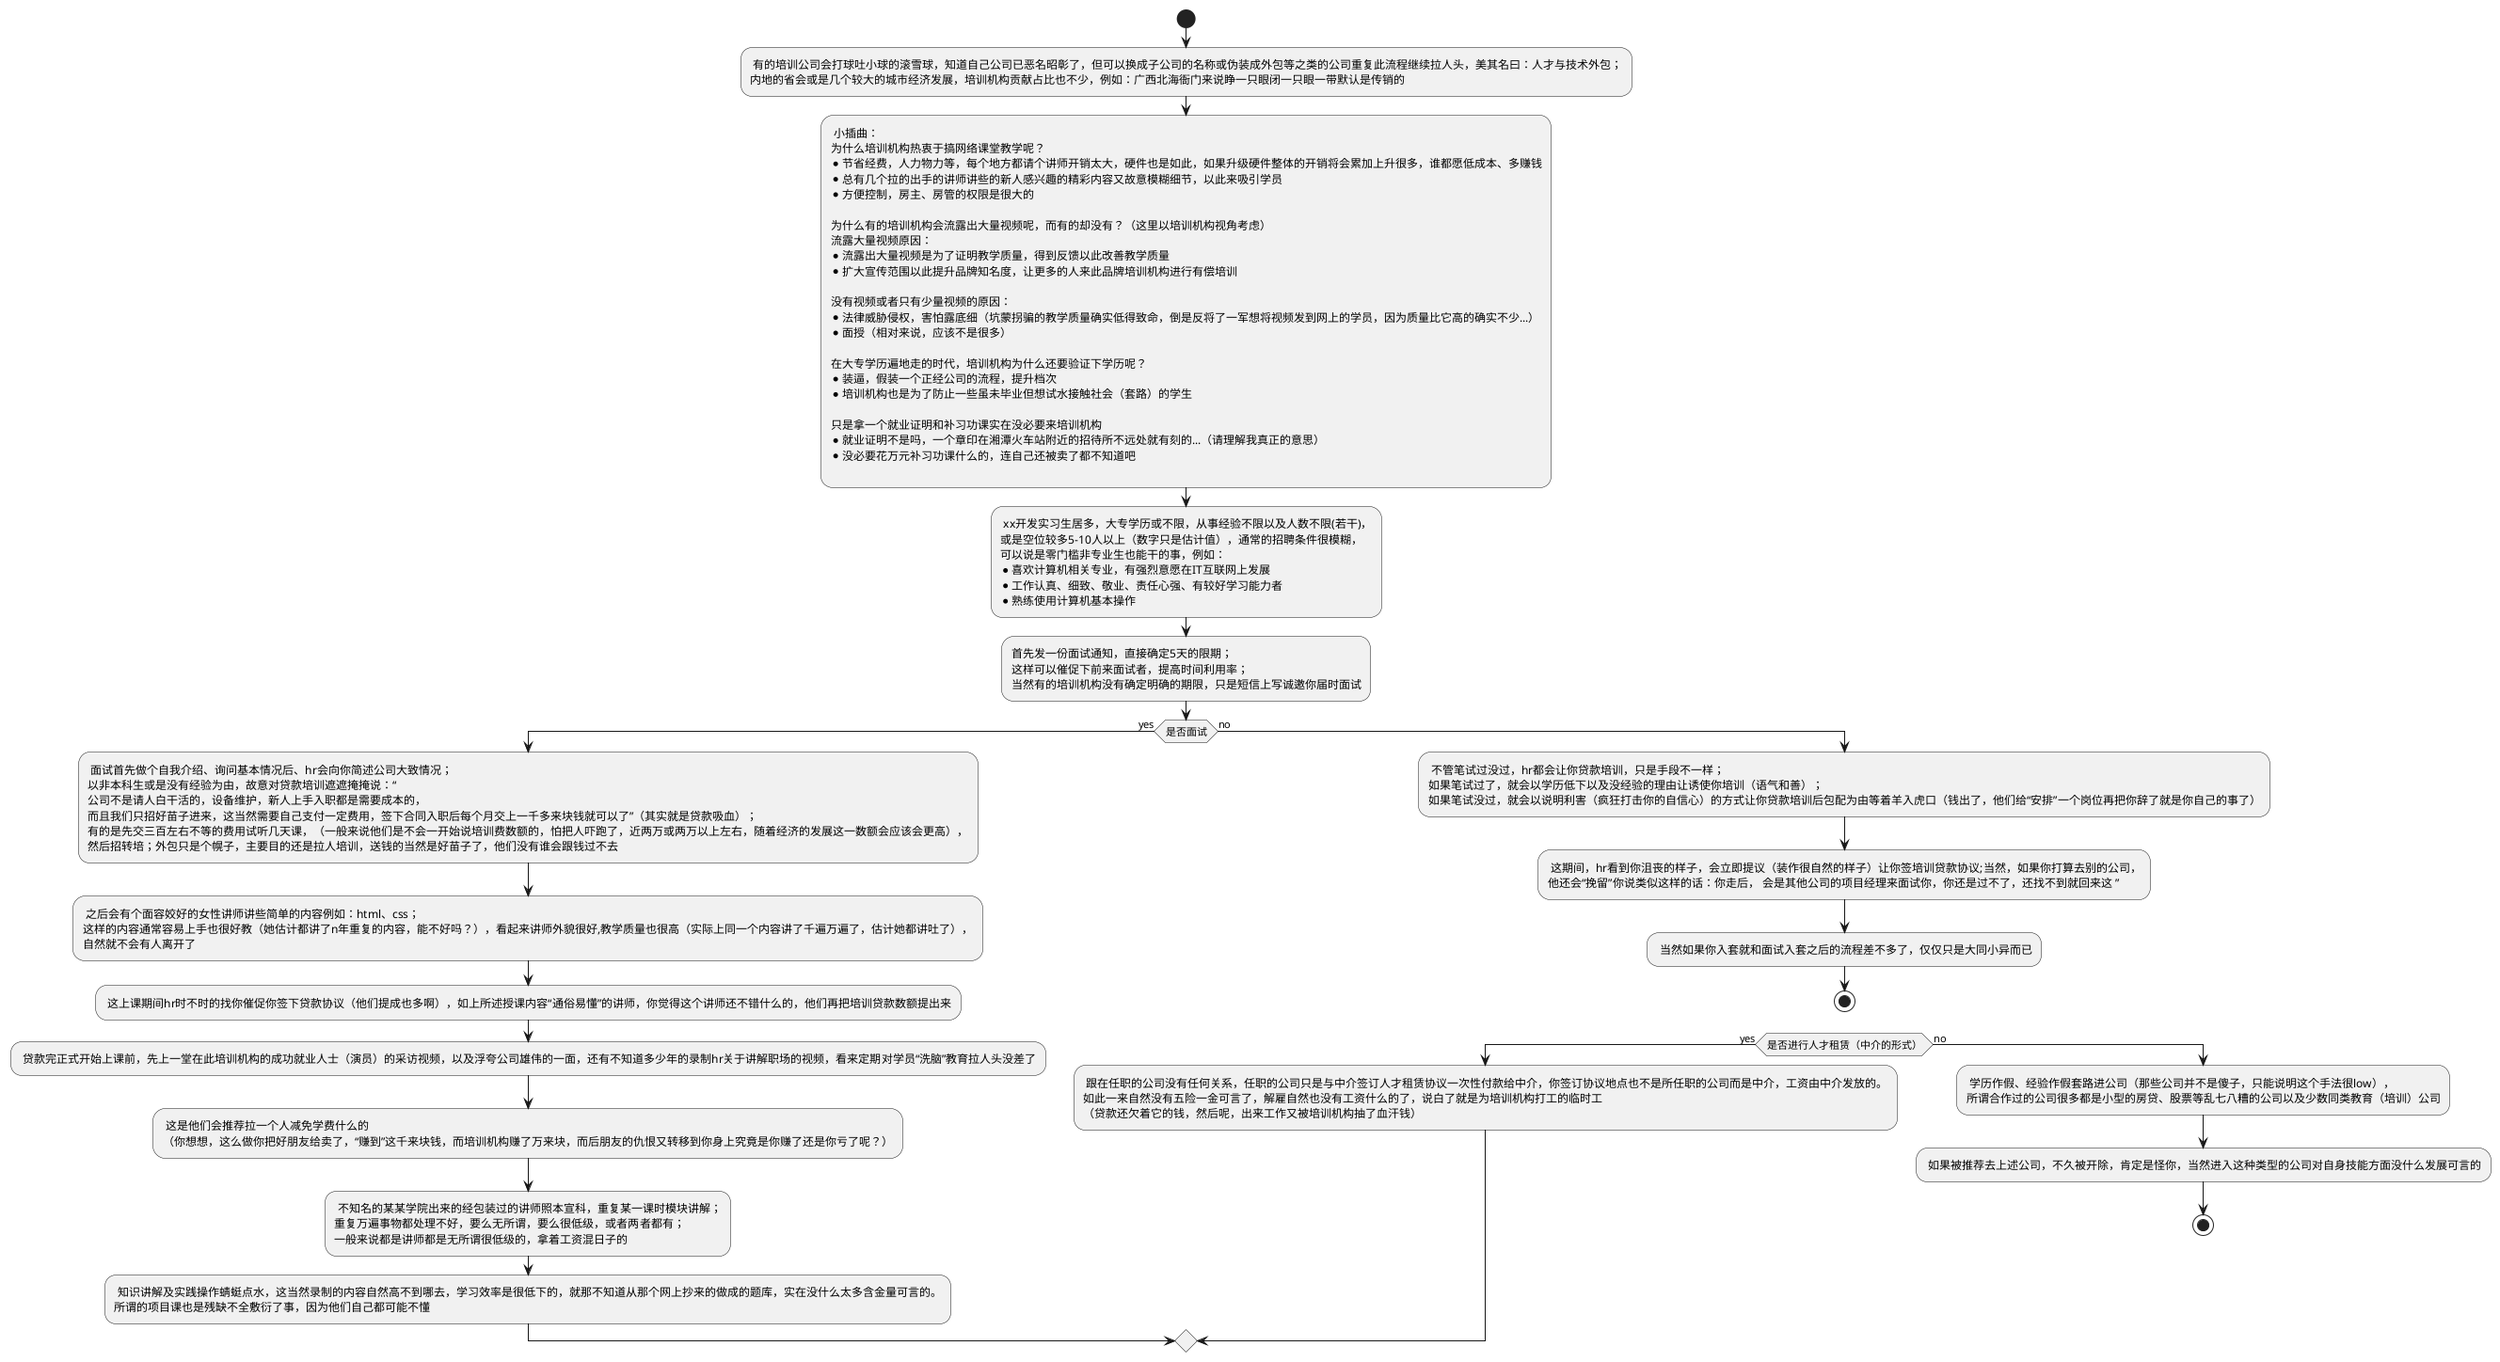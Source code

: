 @startuml
start

: 有的培训公司会打球吐小球的滚雪球，知道自己公司已恶名昭彰了，但可以换成子公司的名称或伪装成外包等之类的公司重复此流程继续拉人头，美其名曰：人才与技术外包；
内地的省会或是几个较大的城市经济发展，培训机构贡献占比也不少，例如：广西北海衙门来说睁一只眼闭一只眼一带默认是传销的;

: 小插曲：
为什么培训机构热衷于搞网络课堂教学呢？
* 节省经费，人力物力等，每个地方都请个讲师开销太大，硬件也是如此，如果升级硬件整体的开销将会累加上升很多，谁都愿低成本、多赚钱
* 总有几个拉的出手的讲师讲些的新人感兴趣的精彩内容又故意模糊细节，以此来吸引学员
* 方便控制，房主、房管的权限是很大的

为什么有的培训机构会流露出大量视频呢，而有的却没有？（这里以培训机构视角考虑）
流露大量视频原因：
* 流露出大量视频是为了证明教学质量，得到反馈以此改善教学质量
* 扩大宣传范围以此提升品牌知名度，让更多的人来此品牌培训机构进行有偿培训

没有视频或者只有少量视频的原因：
* 法律威胁侵权，害怕露底细（坑蒙拐骗的教学质量确实低得致命，倒是反将了一军想将视频发到网上的学员，因为质量比它高的确实不少...）
* 面授（相对来说，应该不是很多）

在大专学历遍地走的时代，培训机构为什么还要验证下学历呢？
* 装逼，假装一个正经公司的流程，提升档次
* 培训机构也是为了防止一些虽未毕业但想试水接触社会（套路）的学生

只是拿一个就业证明和补习功课实在没必要来培训机构
* 就业证明不是吗，一个章印在湘潭火车站附近的招待所不远处就有刻的...（请理解我真正的意思）
* 没必要花万元补习功课什么的，连自己还被卖了都不知道吧
;

: xx开发实习生居多，大专学历或不限，从事经验不限以及人数不限(若干)，
或是空位较多5-10人以上（数字只是估计值），通常的招聘条件很模糊，
可以说是零门槛非专业生也能干的事，例如：
* 喜欢计算机相关专业，有强烈意愿在IT互联网上发展
* 工作认真、细致、敬业、责任心强、有较好学习能力者
* 熟练使用计算机基本操作;

:首先发一份面试通知，直接确定5天的限期；
这样可以催促下前来面试者，提高时间利用率；
当然有的培训机构没有确定明确的期限，只是短信上写诚邀你届时面试;

if(是否面试) then (yes)

: 面试首先做个自我介绍、询问基本情况后、hr会向你简述公司大致情况；
以非本科生或是没有经验为由，故意对贷款培训遮遮掩掩说：“
公司不是请人白干活的，设备维护，新人上手入职都是需要成本的，
而且我们只招好苗子进来，这当然需要自己支付一定费用，签下合同入职后每个月交上一千多来块钱就可以了”（其实就是贷款吸血）；
有的是先交三百左右不等的费用试听几天课，（一般来说他们是不会一开始说培训费数额的，怕把人吓跑了，近两万或两万以上左右，随着经济的发展这一数额会应该会更高），
然后招转培；外包只是个幌子，主要目的还是拉人培训，送钱的当然是好苗子了，他们没有谁会跟钱过不去;

: 之后会有个面容姣好的女性讲师讲些简单的内容例如：html、css；
这样的内容通常容易上手也很好教（她估计都讲了n年重复的内容，能不好吗？），看起来讲师外貌很好,教学质量也很高（实际上同一个内容讲了千遍万遍了，估计她都讲吐了），
自然就不会有人离开了;

: 这上课期间hr时不时的找你催促你签下贷款协议（他们提成也多啊），如上所述授课内容“通俗易懂”的讲师，你觉得这个讲师还不错什么的，他们再把培训贷款数额提出来;

: 贷款完正式开始上课前，先上一堂在此培训机构的成功就业人士（演员）的采访视频，以及浮夸公司雄伟的一面，还有不知道多少年的录制hr关于讲解职场的视频，看来定期对学员“洗脑”教育拉人头没差了;

: 这是他们会推荐拉一个人减免学费什么的
（你想想，这么做你把好朋友给卖了，“赚到”这千来块钱，而培训机构赚了万来块，而后朋友的仇恨又转移到你身上究竟是你赚了还是你亏了呢？）;

: 不知名的某某学院出来的经包装过的讲师照本宣科，重复某一课时模块讲解；
重复万遍事物都处理不好，要么无所谓，要么很低级，或者两者都有；
一般来说都是讲师都是无所谓很低级的，拿着工资混日子的;

: 知识讲解及实践操作蜻蜓点水，这当然录制的内容自然高不到哪去，学习效率是很低下的，就那不知道从那个网上抄来的做成的题库，实在没什么太多含金量可言的。
所谓的项目课也是残缺不全敷衍了事，因为他们自己都可能不懂;

else (no)
: 不管笔试过没过，hr都会让你贷款培训，只是手段不一样；
如果笔试过了，就会以学历低下以及没经验的理由让诱使你培训（语气和善）；
如果笔试没过，就会以说明利害（疯狂打击你的自信心）的方式让你贷款培训后包配为由等着羊入虎口（钱出了，他们给“安排”一个岗位再把你辞了就是你自己的事了）;

: 这期间，hr看到你沮丧的样子，会立即提议（装作很自然的样子）让你签培训贷款协议;当然，如果你打算去别的公司，
他还会“挽留”你说类似这样的话：你走后， 会是其他公司的项目经理来面试你，你还是过不了，还找不到就回来这 ”;

: 当然如果你入套就和面试入套之后的流程差不多了，仅仅只是大同小异而已;

stop


if(是否进行人才租赁（中介的形式）) then (yes)

: 跟在任职的公司没有任何关系，任职的公司只是与中介签订人才租赁协议一次性付款给中介，你签订协议地点也不是所任职的公司而是中介，工资由中介发放的。
如此一来自然没有五险一金可言了，解雇自然也没有工资什么的了，说白了就是为培训机构打工的临时工
（贷款还欠着它的钱，然后呢，出来工作又被培训机构抽了血汗钱）;

else (no)

: 学历作假、经验作假套路进公司（那些公司并不是傻子，只能说明这个手法很low），
所谓合作过的公司很多都是小型的房贷、股票等乱七八糟的公司以及少数同类教育（培训）公司;

: 如果被推荐去上述公司，不久被开除，肯定是怪你，当然进入这种类型的公司对自身技能方面没什么发展可言的;

stop

@enduml

